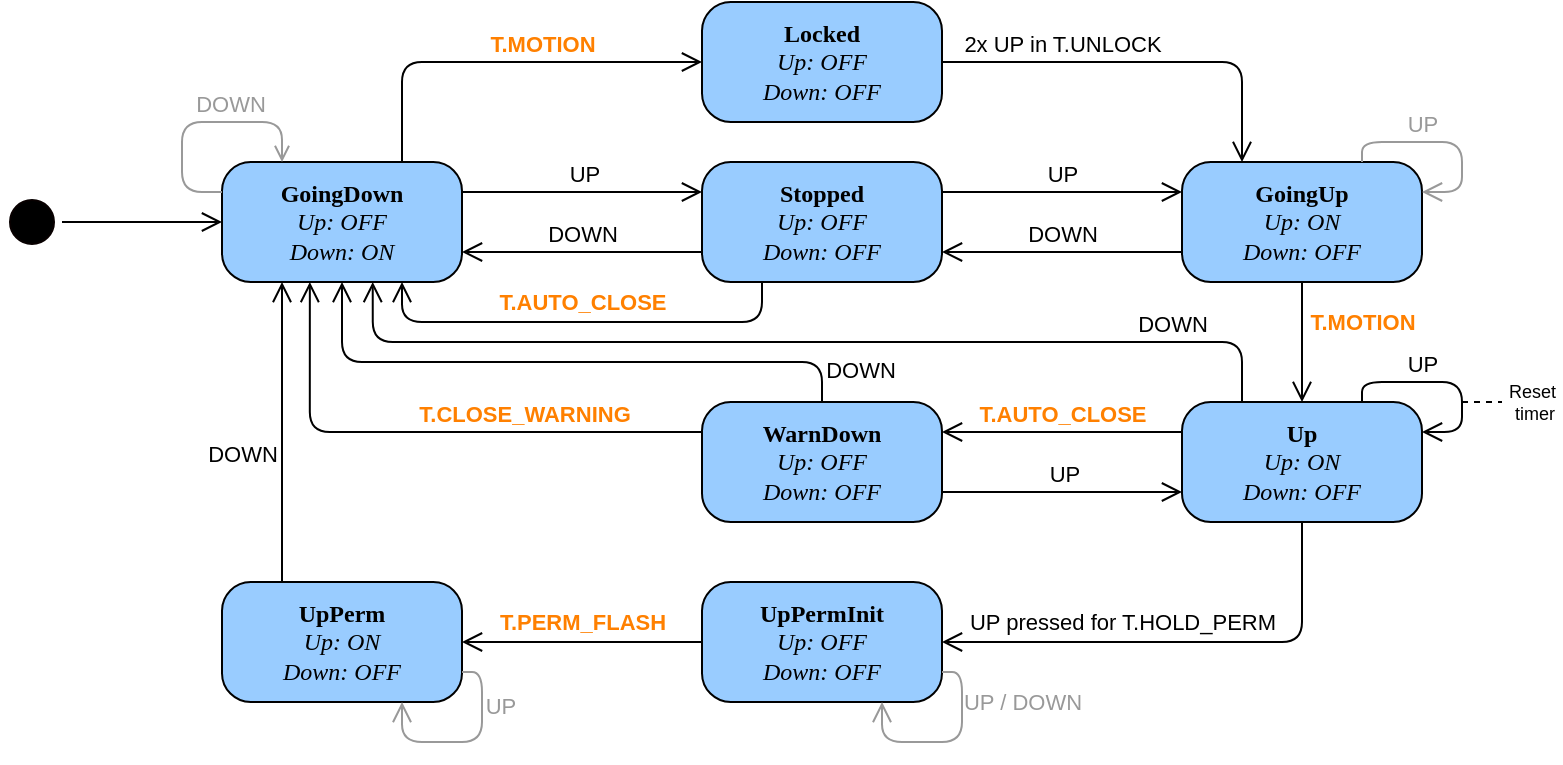 <mxfile version="21.3.8" type="device">
  <diagram name="Page-1" id="58cdce13-f638-feb5-8d6f-7d28b1aa9fa0">
    <mxGraphModel dx="1500" dy="797" grid="1" gridSize="10" guides="1" tooltips="1" connect="1" arrows="1" fold="1" page="1" pageScale="1" pageWidth="1100" pageHeight="850" background="none" math="0" shadow="0">
      <root>
        <mxCell id="0" />
        <mxCell id="1" parent="0" />
        <mxCell id="382b91b5511bd0f7-1" value="" style="ellipse;html=1;shape=startState;fillColor=#000000;strokeColor=#080000;rounded=1;shadow=0;comic=0;labelBackgroundColor=none;fontFamily=Verdana;fontSize=12;fontColor=#000000;align=center;direction=south;" parent="1" vertex="1">
          <mxGeometry x="130" y="135" width="30" height="30" as="geometry" />
        </mxCell>
        <mxCell id="382b91b5511bd0f7-6" value="&lt;div&gt;&lt;b&gt;GoingDown&lt;/b&gt;&lt;/div&gt;&lt;div&gt;&lt;i&gt;Up: OFF&lt;/i&gt;&lt;/div&gt;&lt;div&gt;&lt;i&gt;Down: ON&lt;/i&gt;&lt;/div&gt;" style="rounded=1;whiteSpace=wrap;html=1;arcSize=24;fillColor=#99CCFF;strokeColor=#000000;shadow=0;comic=0;labelBackgroundColor=none;fontFamily=Verdana;fontSize=12;fontColor=#000000;align=center;" parent="1" vertex="1">
          <mxGeometry x="240" y="120" width="120" height="60" as="geometry" />
        </mxCell>
        <mxCell id="2a3bc250acf0617d-9" style="edgeStyle=orthogonalEdgeStyle;html=1;labelBackgroundColor=none;endArrow=open;endSize=8;strokeColor=#000000;fontFamily=Verdana;fontSize=12;align=left;" parent="1" source="382b91b5511bd0f7-1" target="382b91b5511bd0f7-6" edge="1">
          <mxGeometry relative="1" as="geometry" />
        </mxCell>
        <mxCell id="EsP8HirEbeRYzE4WrLtq-1" value="&lt;div&gt;&lt;b&gt;Stopped&lt;/b&gt;&lt;/div&gt;&lt;div&gt;&lt;i&gt;Up: OFF&lt;/i&gt;&lt;/div&gt;&lt;div&gt;&lt;i&gt;Down: OFF&lt;/i&gt;&lt;/div&gt;" style="rounded=1;whiteSpace=wrap;html=1;arcSize=24;fillColor=#99CCFF;strokeColor=#000000;shadow=0;comic=0;labelBackgroundColor=none;fontFamily=Verdana;fontSize=12;fontColor=#000000;align=center;" vertex="1" parent="1">
          <mxGeometry x="480" y="120" width="120" height="60" as="geometry" />
        </mxCell>
        <mxCell id="EsP8HirEbeRYzE4WrLtq-2" value="&lt;div&gt;&lt;b&gt;GoingUp&lt;/b&gt;&lt;/div&gt;&lt;div&gt;&lt;i&gt;Up: ON&lt;/i&gt;&lt;/div&gt;&lt;div&gt;&lt;i&gt;Down: OFF&lt;/i&gt;&lt;/div&gt;" style="rounded=1;whiteSpace=wrap;html=1;arcSize=24;fillColor=#99CCFF;strokeColor=#000000;shadow=0;comic=0;labelBackgroundColor=none;fontFamily=Verdana;fontSize=12;fontColor=#000000;align=center;" vertex="1" parent="1">
          <mxGeometry x="720" y="120" width="120" height="60" as="geometry" />
        </mxCell>
        <mxCell id="EsP8HirEbeRYzE4WrLtq-3" value="&lt;div&gt;&lt;b&gt;Locked&lt;/b&gt;&lt;/div&gt;&lt;div&gt;&lt;i&gt;Up: OFF&lt;/i&gt;&lt;/div&gt;&lt;div&gt;&lt;i&gt;Down: OFF&lt;/i&gt;&lt;/div&gt;" style="rounded=1;whiteSpace=wrap;html=1;arcSize=24;fillColor=#99CCFF;strokeColor=#000000;shadow=0;comic=0;labelBackgroundColor=none;fontFamily=Verdana;fontSize=12;fontColor=#000000;align=center;" vertex="1" parent="1">
          <mxGeometry x="480" y="40" width="120" height="60" as="geometry" />
        </mxCell>
        <mxCell id="EsP8HirEbeRYzE4WrLtq-4" value="&lt;div&gt;&lt;b&gt;Up&lt;/b&gt;&lt;/div&gt;&lt;div&gt;&lt;i&gt;Up: ON&lt;/i&gt;&lt;/div&gt;&lt;div&gt;&lt;i&gt;Down: OFF&lt;/i&gt;&lt;/div&gt;" style="rounded=1;whiteSpace=wrap;html=1;arcSize=24;fillColor=#99CCFF;strokeColor=#000000;shadow=0;comic=0;labelBackgroundColor=none;fontFamily=Verdana;fontSize=12;fontColor=#000000;align=center;" vertex="1" parent="1">
          <mxGeometry x="720" y="240" width="120" height="60" as="geometry" />
        </mxCell>
        <mxCell id="EsP8HirEbeRYzE4WrLtq-5" value="&lt;div&gt;&lt;b&gt;WarnDown&lt;/b&gt;&lt;/div&gt;&lt;div&gt;&lt;i&gt;Up: OFF&lt;/i&gt;&lt;/div&gt;&lt;div&gt;&lt;i&gt;Down: OFF&lt;/i&gt;&lt;/div&gt;" style="rounded=1;whiteSpace=wrap;html=1;arcSize=24;fillColor=#99CCFF;strokeColor=#000000;shadow=0;comic=0;labelBackgroundColor=none;fontFamily=Verdana;fontSize=12;fontColor=#000000;align=center;" vertex="1" parent="1">
          <mxGeometry x="480" y="240" width="120" height="60" as="geometry" />
        </mxCell>
        <mxCell id="EsP8HirEbeRYzE4WrLtq-6" value="&lt;div&gt;&lt;b&gt;UpPermInit&lt;/b&gt;&lt;/div&gt;&lt;div&gt;&lt;i&gt;Up: OFF&lt;/i&gt;&lt;/div&gt;&lt;div&gt;&lt;i&gt;Down: OFF&lt;/i&gt;&lt;/div&gt;" style="rounded=1;whiteSpace=wrap;html=1;arcSize=24;fillColor=#99CCFF;strokeColor=#000000;shadow=0;comic=0;labelBackgroundColor=none;fontFamily=Verdana;fontSize=12;fontColor=#000000;align=center;" vertex="1" parent="1">
          <mxGeometry x="480" y="330" width="120" height="60" as="geometry" />
        </mxCell>
        <mxCell id="EsP8HirEbeRYzE4WrLtq-7" style="edgeStyle=orthogonalEdgeStyle;html=1;labelBackgroundColor=none;endArrow=open;endSize=8;strokeColor=#000000;fontFamily=Verdana;fontSize=12;align=left;exitX=1;exitY=0.25;exitDx=0;exitDy=0;entryX=0;entryY=0.25;entryDx=0;entryDy=0;" edge="1" parent="1" source="382b91b5511bd0f7-6" target="EsP8HirEbeRYzE4WrLtq-1">
          <mxGeometry relative="1" as="geometry">
            <mxPoint x="380" y="135" as="sourcePoint" />
            <mxPoint x="460" y="135" as="targetPoint" />
          </mxGeometry>
        </mxCell>
        <mxCell id="EsP8HirEbeRYzE4WrLtq-12" value="&lt;div&gt;UP&lt;/div&gt;" style="edgeLabel;html=1;align=center;verticalAlign=middle;resizable=0;points=[];" vertex="1" connectable="0" parent="EsP8HirEbeRYzE4WrLtq-7">
          <mxGeometry x="0.188" y="3" relative="1" as="geometry">
            <mxPoint x="-11" y="-6" as="offset" />
          </mxGeometry>
        </mxCell>
        <mxCell id="EsP8HirEbeRYzE4WrLtq-8" style="edgeStyle=orthogonalEdgeStyle;html=1;labelBackgroundColor=none;endArrow=open;endSize=8;strokeColor=#000000;fontFamily=Verdana;fontSize=12;align=left;exitX=0;exitY=0.75;exitDx=0;exitDy=0;entryX=1;entryY=0.75;entryDx=0;entryDy=0;" edge="1" parent="1" source="EsP8HirEbeRYzE4WrLtq-1" target="382b91b5511bd0f7-6">
          <mxGeometry relative="1" as="geometry">
            <mxPoint x="350" y="210" as="sourcePoint" />
            <mxPoint x="470" y="210" as="targetPoint" />
          </mxGeometry>
        </mxCell>
        <mxCell id="EsP8HirEbeRYzE4WrLtq-10" style="edgeStyle=orthogonalEdgeStyle;html=1;labelBackgroundColor=none;endArrow=open;endSize=8;strokeColor=#000000;fontFamily=Verdana;fontSize=12;align=left;exitX=1;exitY=0.25;exitDx=0;exitDy=0;entryX=0;entryY=0.25;entryDx=0;entryDy=0;" edge="1" parent="1" source="EsP8HirEbeRYzE4WrLtq-1" target="EsP8HirEbeRYzE4WrLtq-2">
          <mxGeometry relative="1" as="geometry">
            <mxPoint x="630" y="110" as="sourcePoint" />
            <mxPoint x="750" y="110" as="targetPoint" />
          </mxGeometry>
        </mxCell>
        <mxCell id="EsP8HirEbeRYzE4WrLtq-11" style="edgeStyle=orthogonalEdgeStyle;html=1;labelBackgroundColor=none;endArrow=open;endSize=8;strokeColor=#000000;fontFamily=Verdana;fontSize=12;align=left;exitX=0;exitY=0.75;exitDx=0;exitDy=0;entryX=1;entryY=0.75;entryDx=0;entryDy=0;" edge="1" parent="1" source="EsP8HirEbeRYzE4WrLtq-2" target="EsP8HirEbeRYzE4WrLtq-1">
          <mxGeometry relative="1" as="geometry">
            <mxPoint x="610" y="200" as="sourcePoint" />
            <mxPoint x="730" y="200" as="targetPoint" />
          </mxGeometry>
        </mxCell>
        <mxCell id="EsP8HirEbeRYzE4WrLtq-14" value="&lt;div&gt;UP&lt;/div&gt;" style="edgeLabel;html=1;align=center;verticalAlign=middle;resizable=0;points=[];" vertex="1" connectable="0" parent="1">
          <mxGeometry x="660.003" y="126" as="geometry" />
        </mxCell>
        <mxCell id="EsP8HirEbeRYzE4WrLtq-15" value="DOWN" style="edgeLabel;html=1;align=center;verticalAlign=middle;resizable=0;points=[];" vertex="1" connectable="0" parent="1">
          <mxGeometry x="660.003" y="156" as="geometry" />
        </mxCell>
        <mxCell id="EsP8HirEbeRYzE4WrLtq-16" value="DOWN" style="edgeLabel;html=1;align=center;verticalAlign=middle;resizable=0;points=[];" vertex="1" connectable="0" parent="1">
          <mxGeometry x="420.003" y="156" as="geometry" />
        </mxCell>
        <mxCell id="EsP8HirEbeRYzE4WrLtq-17" style="edgeStyle=orthogonalEdgeStyle;html=1;labelBackgroundColor=none;endArrow=open;endSize=8;strokeColor=#000000;fontFamily=Verdana;fontSize=12;align=left;exitX=0.75;exitY=0;exitDx=0;exitDy=0;entryX=0;entryY=0.5;entryDx=0;entryDy=0;" edge="1" parent="1" source="382b91b5511bd0f7-6" target="EsP8HirEbeRYzE4WrLtq-3">
          <mxGeometry relative="1" as="geometry">
            <mxPoint x="370" y="145" as="sourcePoint" />
            <mxPoint x="490" y="145" as="targetPoint" />
          </mxGeometry>
        </mxCell>
        <mxCell id="EsP8HirEbeRYzE4WrLtq-18" value="T.MOTION" style="edgeLabel;html=1;align=center;verticalAlign=middle;resizable=0;points=[];fontColor=#FF8000;fontStyle=1" vertex="1" connectable="0" parent="EsP8HirEbeRYzE4WrLtq-17">
          <mxGeometry x="0.188" y="3" relative="1" as="geometry">
            <mxPoint x="1" y="-6" as="offset" />
          </mxGeometry>
        </mxCell>
        <mxCell id="EsP8HirEbeRYzE4WrLtq-19" style="edgeStyle=orthogonalEdgeStyle;html=1;labelBackgroundColor=none;endArrow=open;endSize=8;strokeColor=#000000;fontFamily=Verdana;fontSize=12;align=left;exitX=1;exitY=0.5;exitDx=0;exitDy=0;entryX=0.25;entryY=0;entryDx=0;entryDy=0;" edge="1" parent="1" source="EsP8HirEbeRYzE4WrLtq-3" target="EsP8HirEbeRYzE4WrLtq-2">
          <mxGeometry relative="1" as="geometry">
            <mxPoint x="689.48" y="60" as="sourcePoint" />
            <mxPoint x="839.48" y="10" as="targetPoint" />
          </mxGeometry>
        </mxCell>
        <mxCell id="EsP8HirEbeRYzE4WrLtq-20" value="2x UP in T.UNLOCK" style="edgeLabel;html=1;align=center;verticalAlign=middle;resizable=0;points=[];" vertex="1" connectable="0" parent="EsP8HirEbeRYzE4WrLtq-19">
          <mxGeometry x="0.188" y="3" relative="1" as="geometry">
            <mxPoint x="-59" y="-6" as="offset" />
          </mxGeometry>
        </mxCell>
        <mxCell id="EsP8HirEbeRYzE4WrLtq-23" style="edgeStyle=orthogonalEdgeStyle;html=1;labelBackgroundColor=none;endArrow=open;endSize=8;strokeColor=#000000;fontFamily=Verdana;fontSize=12;align=left;exitX=0.5;exitY=1;exitDx=0;exitDy=0;entryX=0.5;entryY=0;entryDx=0;entryDy=0;" edge="1" parent="1" source="EsP8HirEbeRYzE4WrLtq-2" target="EsP8HirEbeRYzE4WrLtq-4">
          <mxGeometry relative="1" as="geometry">
            <mxPoint x="830" y="220" as="sourcePoint" />
            <mxPoint x="950" y="220" as="targetPoint" />
          </mxGeometry>
        </mxCell>
        <mxCell id="EsP8HirEbeRYzE4WrLtq-24" value="T.MOTION" style="edgeLabel;html=1;align=center;verticalAlign=middle;resizable=0;points=[];fontStyle=1;fontColor=#FF8000;" vertex="1" connectable="0" parent="EsP8HirEbeRYzE4WrLtq-23">
          <mxGeometry x="-0.175" relative="1" as="geometry">
            <mxPoint x="30" y="-5" as="offset" />
          </mxGeometry>
        </mxCell>
        <mxCell id="EsP8HirEbeRYzE4WrLtq-26" style="edgeStyle=orthogonalEdgeStyle;html=1;labelBackgroundColor=none;endArrow=open;endSize=8;strokeColor=#999999;fontFamily=Verdana;fontSize=12;align=left;exitX=0.75;exitY=0;exitDx=0;exitDy=0;entryX=1;entryY=0.25;entryDx=0;entryDy=0;" edge="1" parent="1" source="EsP8HirEbeRYzE4WrLtq-2" target="EsP8HirEbeRYzE4WrLtq-2">
          <mxGeometry relative="1" as="geometry">
            <mxPoint x="809.74" y="60" as="sourcePoint" />
            <mxPoint x="980" y="80" as="targetPoint" />
            <Array as="points">
              <mxPoint x="810" y="110" />
              <mxPoint x="860" y="110" />
              <mxPoint x="860" y="135" />
            </Array>
          </mxGeometry>
        </mxCell>
        <mxCell id="EsP8HirEbeRYzE4WrLtq-27" value="&lt;div&gt;UP&lt;/div&gt;" style="edgeLabel;html=1;align=center;verticalAlign=middle;resizable=0;points=[];fontColor=#999999;" vertex="1" connectable="0" parent="EsP8HirEbeRYzE4WrLtq-26">
          <mxGeometry x="0.188" y="3" relative="1" as="geometry">
            <mxPoint x="-23" y="-12" as="offset" />
          </mxGeometry>
        </mxCell>
        <mxCell id="EsP8HirEbeRYzE4WrLtq-28" style="edgeStyle=orthogonalEdgeStyle;html=1;labelBackgroundColor=none;endArrow=none;endSize=8;strokeColor=#999999;fontFamily=Verdana;fontSize=12;align=left;entryX=0;entryY=0.25;entryDx=0;entryDy=0;exitX=0.25;exitY=0;exitDx=0;exitDy=0;startArrow=open;startFill=0;endFill=0;fontColor=#999999;" edge="1" parent="1" source="382b91b5511bd0f7-6" target="382b91b5511bd0f7-6">
          <mxGeometry relative="1" as="geometry">
            <mxPoint x="270" y="210" as="sourcePoint" />
            <mxPoint x="230" y="255" as="targetPoint" />
            <Array as="points">
              <mxPoint x="270" y="100" />
              <mxPoint x="220" y="100" />
              <mxPoint x="220" y="135" />
            </Array>
          </mxGeometry>
        </mxCell>
        <mxCell id="EsP8HirEbeRYzE4WrLtq-29" value="DOWN" style="edgeLabel;html=1;align=center;verticalAlign=middle;resizable=0;points=[];fontColor=#999999;" vertex="1" connectable="0" parent="EsP8HirEbeRYzE4WrLtq-28">
          <mxGeometry x="0.188" y="3" relative="1" as="geometry">
            <mxPoint x="21" y="-14" as="offset" />
          </mxGeometry>
        </mxCell>
        <mxCell id="EsP8HirEbeRYzE4WrLtq-30" style="edgeStyle=orthogonalEdgeStyle;html=1;labelBackgroundColor=none;endArrow=open;endSize=8;strokeColor=#000000;fontFamily=Verdana;fontSize=12;align=left;exitX=0;exitY=0.25;exitDx=0;exitDy=0;entryX=1;entryY=0.25;entryDx=0;entryDy=0;" edge="1" parent="1" source="EsP8HirEbeRYzE4WrLtq-4" target="EsP8HirEbeRYzE4WrLtq-5">
          <mxGeometry relative="1" as="geometry">
            <mxPoint x="700" y="230" as="sourcePoint" />
            <mxPoint x="580" y="230" as="targetPoint" />
          </mxGeometry>
        </mxCell>
        <mxCell id="EsP8HirEbeRYzE4WrLtq-31" value="T.AUTO_CLOSE" style="edgeLabel;html=1;align=center;verticalAlign=middle;resizable=0;points=[];fontStyle=1;fontColor=#FF8000;" vertex="1" connectable="0" parent="EsP8HirEbeRYzE4WrLtq-30">
          <mxGeometry x="0.172" y="1" relative="1" as="geometry">
            <mxPoint x="10" y="-10" as="offset" />
          </mxGeometry>
        </mxCell>
        <mxCell id="EsP8HirEbeRYzE4WrLtq-32" style="edgeStyle=orthogonalEdgeStyle;html=1;labelBackgroundColor=none;endArrow=open;endSize=8;strokeColor=#000000;fontFamily=Verdana;fontSize=12;align=left;exitX=1;exitY=0.75;exitDx=0;exitDy=0;entryX=0;entryY=0.75;entryDx=0;entryDy=0;" edge="1" parent="1" source="EsP8HirEbeRYzE4WrLtq-5" target="EsP8HirEbeRYzE4WrLtq-4">
          <mxGeometry relative="1" as="geometry">
            <mxPoint x="730" y="265" as="sourcePoint" />
            <mxPoint x="610" y="265" as="targetPoint" />
          </mxGeometry>
        </mxCell>
        <mxCell id="EsP8HirEbeRYzE4WrLtq-33" value="&lt;div&gt;UP&lt;/div&gt;" style="edgeLabel;html=1;align=center;verticalAlign=middle;resizable=0;points=[];" vertex="1" connectable="0" parent="EsP8HirEbeRYzE4WrLtq-32">
          <mxGeometry x="0.172" y="1" relative="1" as="geometry">
            <mxPoint x="-10" y="-8" as="offset" />
          </mxGeometry>
        </mxCell>
        <mxCell id="EsP8HirEbeRYzE4WrLtq-34" style="edgeStyle=orthogonalEdgeStyle;html=1;labelBackgroundColor=none;endArrow=open;endSize=8;strokeColor=#000000;fontFamily=Verdana;fontSize=12;align=left;exitX=0.75;exitY=0;exitDx=0;exitDy=0;entryX=1;entryY=0.25;entryDx=0;entryDy=0;" edge="1" parent="1" source="EsP8HirEbeRYzE4WrLtq-4" target="EsP8HirEbeRYzE4WrLtq-4">
          <mxGeometry relative="1" as="geometry">
            <mxPoint x="810" y="240" as="sourcePoint" />
            <mxPoint x="840" y="255" as="targetPoint" />
            <Array as="points">
              <mxPoint x="810" y="230" />
              <mxPoint x="860" y="230" />
              <mxPoint x="860" y="255" />
            </Array>
          </mxGeometry>
        </mxCell>
        <mxCell id="EsP8HirEbeRYzE4WrLtq-35" value="&lt;div&gt;UP&lt;br&gt;&lt;/div&gt;" style="edgeLabel;html=1;align=center;verticalAlign=middle;resizable=0;points=[];" vertex="1" connectable="0" parent="EsP8HirEbeRYzE4WrLtq-34">
          <mxGeometry x="0.188" y="3" relative="1" as="geometry">
            <mxPoint x="-23" y="-12" as="offset" />
          </mxGeometry>
        </mxCell>
        <mxCell id="EsP8HirEbeRYzE4WrLtq-36" value="" style="endArrow=none;html=1;rounded=0;dashed=1;" edge="1" parent="1">
          <mxGeometry width="50" height="50" relative="1" as="geometry">
            <mxPoint x="860" y="240" as="sourcePoint" />
            <mxPoint x="880" y="240" as="targetPoint" />
          </mxGeometry>
        </mxCell>
        <mxCell id="EsP8HirEbeRYzE4WrLtq-37" value="&lt;div style=&quot;font-size: 9px;&quot;&gt;&lt;font style=&quot;font-size: 9px;&quot;&gt;Reset&amp;nbsp;&lt;/font&gt;&lt;/div&gt;&lt;div style=&quot;font-size: 9px;&quot;&gt;&lt;font style=&quot;font-size: 9px;&quot;&gt;timer&lt;/font&gt;&lt;/div&gt;" style="edgeLabel;html=1;align=center;verticalAlign=middle;resizable=0;points=[];" vertex="1" connectable="0" parent="EsP8HirEbeRYzE4WrLtq-36">
          <mxGeometry x="0.49" relative="1" as="geometry">
            <mxPoint x="21" as="offset" />
          </mxGeometry>
        </mxCell>
        <mxCell id="EsP8HirEbeRYzE4WrLtq-38" style="edgeStyle=orthogonalEdgeStyle;html=1;labelBackgroundColor=none;endArrow=open;endSize=8;strokeColor=#000000;fontFamily=Verdana;fontSize=12;align=left;exitX=0;exitY=0.25;exitDx=0;exitDy=0;entryX=0.366;entryY=1;entryDx=0;entryDy=0;entryPerimeter=0;" edge="1" parent="1" source="EsP8HirEbeRYzE4WrLtq-5" target="382b91b5511bd0f7-6">
          <mxGeometry relative="1" as="geometry">
            <mxPoint x="470" y="260" as="sourcePoint" />
            <mxPoint x="350" y="260" as="targetPoint" />
            <Array as="points">
              <mxPoint x="284" y="255" />
            </Array>
          </mxGeometry>
        </mxCell>
        <mxCell id="EsP8HirEbeRYzE4WrLtq-39" value="T.CLOSE_WARNING" style="edgeLabel;html=1;align=center;verticalAlign=middle;resizable=0;points=[];fontStyle=1;fontColor=#FF8000;" vertex="1" connectable="0" parent="EsP8HirEbeRYzE4WrLtq-38">
          <mxGeometry x="0.172" y="1" relative="1" as="geometry">
            <mxPoint x="70" y="-10" as="offset" />
          </mxGeometry>
        </mxCell>
        <mxCell id="EsP8HirEbeRYzE4WrLtq-40" style="edgeStyle=orthogonalEdgeStyle;html=1;labelBackgroundColor=none;endArrow=open;endSize=8;strokeColor=#000000;fontFamily=Verdana;fontSize=12;align=left;exitX=0.25;exitY=1;exitDx=0;exitDy=0;entryX=0.75;entryY=1;entryDx=0;entryDy=0;" edge="1" parent="1" source="EsP8HirEbeRYzE4WrLtq-1" target="382b91b5511bd0f7-6">
          <mxGeometry relative="1" as="geometry">
            <mxPoint x="490" y="200" as="sourcePoint" />
            <mxPoint x="370" y="200" as="targetPoint" />
            <Array as="points">
              <mxPoint x="510" y="200" />
              <mxPoint x="330" y="200" />
            </Array>
          </mxGeometry>
        </mxCell>
        <mxCell id="EsP8HirEbeRYzE4WrLtq-41" value="T.AUTO_CLOSE" style="edgeLabel;html=1;align=center;verticalAlign=middle;resizable=0;points=[];fontStyle=1;fontColor=#FF8000;" vertex="1" connectable="0" parent="EsP8HirEbeRYzE4WrLtq-40">
          <mxGeometry x="-0.084" y="-1" relative="1" as="geometry">
            <mxPoint x="-9" y="-9" as="offset" />
          </mxGeometry>
        </mxCell>
        <mxCell id="EsP8HirEbeRYzE4WrLtq-42" style="edgeStyle=orthogonalEdgeStyle;html=1;labelBackgroundColor=none;endArrow=open;endSize=8;strokeColor=#000000;fontFamily=Verdana;fontSize=12;align=left;exitX=0.5;exitY=1;exitDx=0;exitDy=0;entryX=1;entryY=0.5;entryDx=0;entryDy=0;" edge="1" parent="1" source="EsP8HirEbeRYzE4WrLtq-4" target="EsP8HirEbeRYzE4WrLtq-6">
          <mxGeometry relative="1" as="geometry">
            <mxPoint x="830" y="410" as="sourcePoint" />
            <mxPoint x="950" y="410" as="targetPoint" />
          </mxGeometry>
        </mxCell>
        <mxCell id="EsP8HirEbeRYzE4WrLtq-43" value="&lt;div&gt;UP pressed for T.HOLD_PERM&lt;br&gt;&lt;/div&gt;" style="edgeLabel;html=1;align=center;verticalAlign=middle;resizable=0;points=[];" vertex="1" connectable="0" parent="EsP8HirEbeRYzE4WrLtq-42">
          <mxGeometry x="0.172" y="1" relative="1" as="geometry">
            <mxPoint x="-10" y="-11" as="offset" />
          </mxGeometry>
        </mxCell>
        <mxCell id="EsP8HirEbeRYzE4WrLtq-44" value="&lt;div&gt;&lt;b&gt;UpPerm&lt;/b&gt;&lt;/div&gt;&lt;div&gt;&lt;i&gt;Up: ON&lt;/i&gt;&lt;/div&gt;&lt;div&gt;&lt;i&gt;Down: OFF&lt;/i&gt;&lt;/div&gt;" style="rounded=1;whiteSpace=wrap;html=1;arcSize=24;fillColor=#99CCFF;strokeColor=#000000;shadow=0;comic=0;labelBackgroundColor=none;fontFamily=Verdana;fontSize=12;fontColor=#000000;align=center;" vertex="1" parent="1">
          <mxGeometry x="240" y="330" width="120" height="60" as="geometry" />
        </mxCell>
        <mxCell id="EsP8HirEbeRYzE4WrLtq-45" style="edgeStyle=orthogonalEdgeStyle;html=1;labelBackgroundColor=none;endArrow=open;endSize=8;strokeColor=#000000;fontFamily=Verdana;fontSize=12;align=left;exitX=0;exitY=0.5;exitDx=0;exitDy=0;entryX=1;entryY=0.5;entryDx=0;entryDy=0;" edge="1" parent="1" source="EsP8HirEbeRYzE4WrLtq-6" target="EsP8HirEbeRYzE4WrLtq-44">
          <mxGeometry relative="1" as="geometry">
            <mxPoint x="460" y="415" as="sourcePoint" />
            <mxPoint x="280" y="485" as="targetPoint" />
          </mxGeometry>
        </mxCell>
        <mxCell id="EsP8HirEbeRYzE4WrLtq-46" value="T.PERM_FLASH" style="edgeLabel;html=1;align=center;verticalAlign=middle;resizable=0;points=[];fontStyle=1;fontColor=#FF8000;" vertex="1" connectable="0" parent="EsP8HirEbeRYzE4WrLtq-45">
          <mxGeometry x="0.172" y="1" relative="1" as="geometry">
            <mxPoint x="10" y="-11" as="offset" />
          </mxGeometry>
        </mxCell>
        <mxCell id="EsP8HirEbeRYzE4WrLtq-47" style="edgeStyle=orthogonalEdgeStyle;html=1;labelBackgroundColor=none;endArrow=open;endSize=8;strokeColor=#999999;fontFamily=Verdana;fontSize=12;align=left;exitX=1;exitY=0.75;exitDx=0;exitDy=0;entryX=0.75;entryY=1;entryDx=0;entryDy=0;" edge="1" parent="1" source="EsP8HirEbeRYzE4WrLtq-6" target="EsP8HirEbeRYzE4WrLtq-6">
          <mxGeometry relative="1" as="geometry">
            <mxPoint x="600" y="430" as="sourcePoint" />
            <mxPoint x="630" y="445" as="targetPoint" />
            <Array as="points">
              <mxPoint x="610" y="375" />
              <mxPoint x="610" y="410" />
              <mxPoint x="570" y="410" />
            </Array>
          </mxGeometry>
        </mxCell>
        <mxCell id="EsP8HirEbeRYzE4WrLtq-48" value="&lt;div&gt;UP / DOWN&lt;/div&gt;" style="edgeLabel;html=1;align=center;verticalAlign=middle;resizable=0;points=[];fontColor=#999999;" vertex="1" connectable="0" parent="EsP8HirEbeRYzE4WrLtq-47">
          <mxGeometry x="0.188" y="3" relative="1" as="geometry">
            <mxPoint x="47" y="-23" as="offset" />
          </mxGeometry>
        </mxCell>
        <mxCell id="EsP8HirEbeRYzE4WrLtq-49" style="edgeStyle=orthogonalEdgeStyle;html=1;labelBackgroundColor=none;endArrow=open;endSize=8;strokeColor=#999999;fontFamily=Verdana;fontSize=12;align=left;exitX=1;exitY=0.75;exitDx=0;exitDy=0;entryX=0.75;entryY=1;entryDx=0;entryDy=0;" edge="1" parent="1" source="EsP8HirEbeRYzE4WrLtq-44" target="EsP8HirEbeRYzE4WrLtq-44">
          <mxGeometry relative="1" as="geometry">
            <mxPoint x="360" y="380" as="sourcePoint" />
            <mxPoint x="330" y="395" as="targetPoint" />
            <Array as="points">
              <mxPoint x="370" y="375" />
              <mxPoint x="370" y="410" />
              <mxPoint x="330" y="410" />
            </Array>
          </mxGeometry>
        </mxCell>
        <mxCell id="EsP8HirEbeRYzE4WrLtq-50" value="&lt;div&gt;UP&lt;br&gt;&lt;/div&gt;" style="edgeLabel;html=1;align=center;verticalAlign=middle;resizable=0;points=[];fontColor=#999999;" vertex="1" connectable="0" parent="EsP8HirEbeRYzE4WrLtq-49">
          <mxGeometry x="0.188" y="3" relative="1" as="geometry">
            <mxPoint x="26" y="-21" as="offset" />
          </mxGeometry>
        </mxCell>
        <mxCell id="EsP8HirEbeRYzE4WrLtq-51" style="edgeStyle=orthogonalEdgeStyle;html=1;labelBackgroundColor=none;endArrow=open;endSize=8;strokeColor=#000000;fontFamily=Verdana;fontSize=12;align=left;exitX=0.25;exitY=0;exitDx=0;exitDy=0;entryX=0.25;entryY=1;entryDx=0;entryDy=0;" edge="1" parent="1" source="EsP8HirEbeRYzE4WrLtq-44" target="382b91b5511bd0f7-6">
          <mxGeometry relative="1" as="geometry">
            <mxPoint x="280" y="260" as="sourcePoint" />
            <mxPoint x="160" y="260" as="targetPoint" />
          </mxGeometry>
        </mxCell>
        <mxCell id="EsP8HirEbeRYzE4WrLtq-52" value="DOWN" style="edgeLabel;html=1;align=center;verticalAlign=middle;resizable=0;points=[];" vertex="1" connectable="0" parent="EsP8HirEbeRYzE4WrLtq-51">
          <mxGeometry x="0.172" y="1" relative="1" as="geometry">
            <mxPoint x="-19" y="24" as="offset" />
          </mxGeometry>
        </mxCell>
        <mxCell id="EsP8HirEbeRYzE4WrLtq-53" style="edgeStyle=orthogonalEdgeStyle;html=1;labelBackgroundColor=none;endArrow=open;endSize=8;strokeColor=#000000;fontFamily=Verdana;fontSize=12;align=left;exitX=0.25;exitY=0;exitDx=0;exitDy=0;entryX=0.628;entryY=1;entryDx=0;entryDy=0;entryPerimeter=0;" edge="1" parent="1" source="EsP8HirEbeRYzE4WrLtq-4" target="382b91b5511bd0f7-6">
          <mxGeometry relative="1" as="geometry">
            <mxPoint x="490" y="255" as="sourcePoint" />
            <mxPoint x="310" y="180" as="targetPoint" />
            <Array as="points">
              <mxPoint x="750" y="210" />
              <mxPoint x="315" y="210" />
            </Array>
          </mxGeometry>
        </mxCell>
        <mxCell id="EsP8HirEbeRYzE4WrLtq-54" value="DOWN" style="edgeLabel;html=1;align=center;verticalAlign=middle;resizable=0;points=[];" vertex="1" connectable="0" parent="EsP8HirEbeRYzE4WrLtq-53">
          <mxGeometry x="0.172" y="1" relative="1" as="geometry">
            <mxPoint x="225" y="-10" as="offset" />
          </mxGeometry>
        </mxCell>
        <mxCell id="EsP8HirEbeRYzE4WrLtq-55" style="edgeStyle=orthogonalEdgeStyle;html=1;labelBackgroundColor=none;endArrow=open;endSize=8;strokeColor=#000000;fontFamily=Verdana;fontSize=12;align=left;exitX=0.5;exitY=0;exitDx=0;exitDy=0;entryX=0.5;entryY=1;entryDx=0;entryDy=0;" edge="1" parent="1" source="EsP8HirEbeRYzE4WrLtq-5" target="382b91b5511bd0f7-6">
          <mxGeometry relative="1" as="geometry">
            <mxPoint x="760" y="250" as="sourcePoint" />
            <mxPoint x="325" y="190" as="targetPoint" />
            <Array as="points">
              <mxPoint x="540" y="220" />
              <mxPoint x="300" y="220" />
            </Array>
          </mxGeometry>
        </mxCell>
        <mxCell id="EsP8HirEbeRYzE4WrLtq-56" value="DOWN" style="edgeLabel;html=1;align=center;verticalAlign=middle;resizable=0;points=[];" vertex="1" connectable="0" parent="EsP8HirEbeRYzE4WrLtq-55">
          <mxGeometry x="0.172" y="1" relative="1" as="geometry">
            <mxPoint x="175" y="3" as="offset" />
          </mxGeometry>
        </mxCell>
      </root>
    </mxGraphModel>
  </diagram>
</mxfile>
